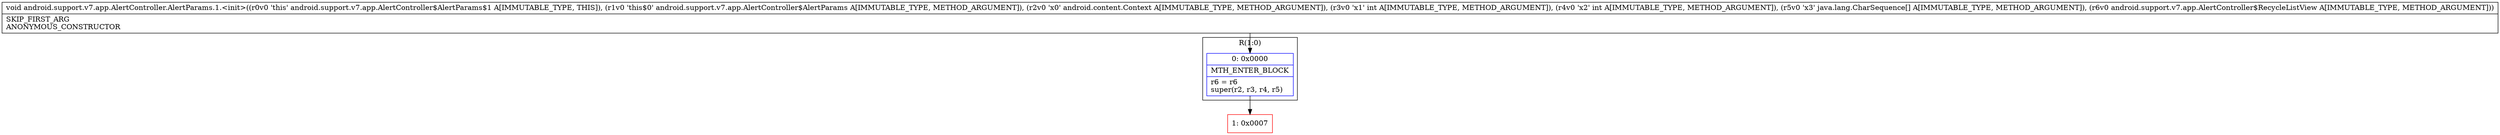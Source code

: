 digraph "CFG forandroid.support.v7.app.AlertController.AlertParams.1.\<init\>(Landroid\/support\/v7\/app\/AlertController$AlertParams;Landroid\/content\/Context;II[Ljava\/lang\/CharSequence;Landroid\/support\/v7\/app\/AlertController$RecycleListView;)V" {
subgraph cluster_Region_1306283470 {
label = "R(1:0)";
node [shape=record,color=blue];
Node_0 [shape=record,label="{0\:\ 0x0000|MTH_ENTER_BLOCK\l|r6 = r6\lsuper(r2, r3, r4, r5)\l}"];
}
Node_1 [shape=record,color=red,label="{1\:\ 0x0007}"];
MethodNode[shape=record,label="{void android.support.v7.app.AlertController.AlertParams.1.\<init\>((r0v0 'this' android.support.v7.app.AlertController$AlertParams$1 A[IMMUTABLE_TYPE, THIS]), (r1v0 'this$0' android.support.v7.app.AlertController$AlertParams A[IMMUTABLE_TYPE, METHOD_ARGUMENT]), (r2v0 'x0' android.content.Context A[IMMUTABLE_TYPE, METHOD_ARGUMENT]), (r3v0 'x1' int A[IMMUTABLE_TYPE, METHOD_ARGUMENT]), (r4v0 'x2' int A[IMMUTABLE_TYPE, METHOD_ARGUMENT]), (r5v0 'x3' java.lang.CharSequence[] A[IMMUTABLE_TYPE, METHOD_ARGUMENT]), (r6v0 android.support.v7.app.AlertController$RecycleListView A[IMMUTABLE_TYPE, METHOD_ARGUMENT]))  | SKIP_FIRST_ARG\lANONYMOUS_CONSTRUCTOR\l}"];
MethodNode -> Node_0;
Node_0 -> Node_1;
}

